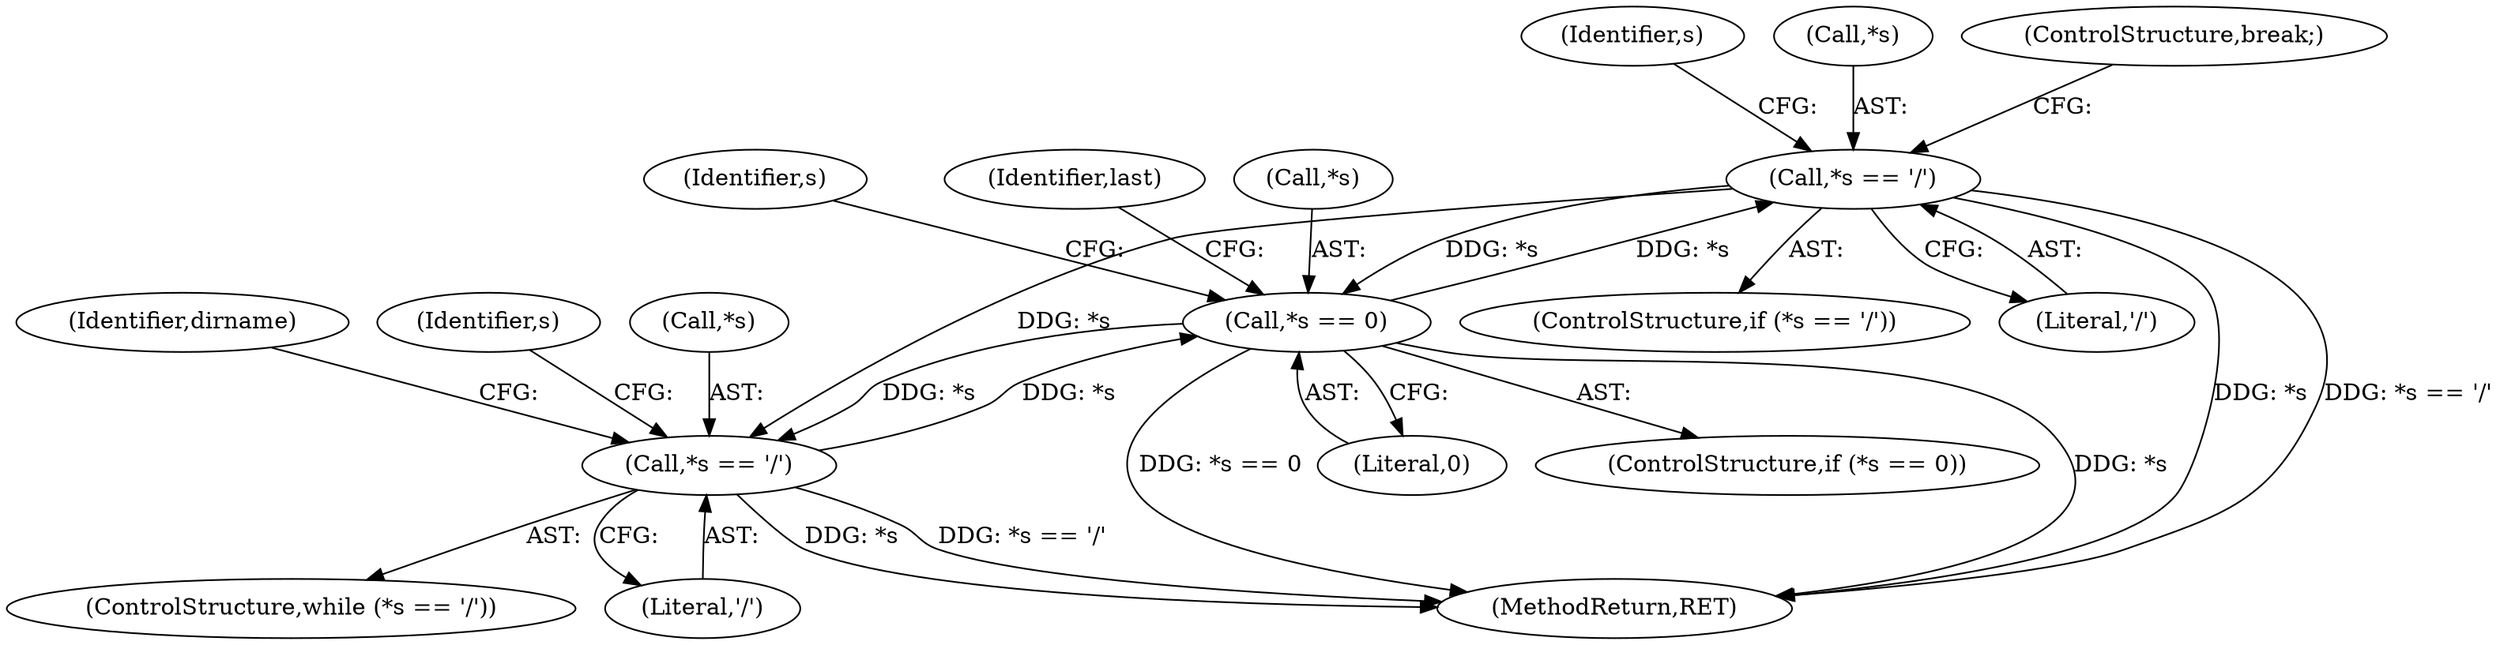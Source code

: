 digraph "0_libgsf_95a8351a75758cf10b3bf6abae0b6b461f90d9e5@pointer" {
"1000140" [label="(Call,*s == '/')"];
"1000124" [label="(Call,*s == 0)"];
"1000140" [label="(Call,*s == '/')"];
"1000155" [label="(Call,*s == '/')"];
"1000146" [label="(Identifier,s)"];
"1000124" [label="(Call,*s == 0)"];
"1000139" [label="(ControlStructure,if (*s == '/'))"];
"1000154" [label="(ControlStructure,while (*s == '/'))"];
"1000155" [label="(Call,*s == '/')"];
"1000131" [label="(Identifier,last)"];
"1000141" [label="(Call,*s)"];
"1000140" [label="(Call,*s == '/')"];
"1000196" [label="(MethodReturn,RET)"];
"1000127" [label="(Literal,0)"];
"1000125" [label="(Call,*s)"];
"1000158" [label="(Literal,'/')"];
"1000142" [label="(Identifier,s)"];
"1000156" [label="(Call,*s)"];
"1000164" [label="(Identifier,dirname)"];
"1000123" [label="(ControlStructure,if (*s == 0))"];
"1000160" [label="(Identifier,s)"];
"1000143" [label="(Literal,'/')"];
"1000144" [label="(ControlStructure,break;)"];
"1000140" -> "1000139"  [label="AST: "];
"1000140" -> "1000143"  [label="CFG: "];
"1000141" -> "1000140"  [label="AST: "];
"1000143" -> "1000140"  [label="AST: "];
"1000144" -> "1000140"  [label="CFG: "];
"1000146" -> "1000140"  [label="CFG: "];
"1000140" -> "1000196"  [label="DDG: *s"];
"1000140" -> "1000196"  [label="DDG: *s == '/'"];
"1000140" -> "1000124"  [label="DDG: *s"];
"1000124" -> "1000140"  [label="DDG: *s"];
"1000140" -> "1000155"  [label="DDG: *s"];
"1000124" -> "1000123"  [label="AST: "];
"1000124" -> "1000127"  [label="CFG: "];
"1000125" -> "1000124"  [label="AST: "];
"1000127" -> "1000124"  [label="AST: "];
"1000131" -> "1000124"  [label="CFG: "];
"1000142" -> "1000124"  [label="CFG: "];
"1000124" -> "1000196"  [label="DDG: *s"];
"1000124" -> "1000196"  [label="DDG: *s == 0"];
"1000155" -> "1000124"  [label="DDG: *s"];
"1000124" -> "1000155"  [label="DDG: *s"];
"1000155" -> "1000154"  [label="AST: "];
"1000155" -> "1000158"  [label="CFG: "];
"1000156" -> "1000155"  [label="AST: "];
"1000158" -> "1000155"  [label="AST: "];
"1000160" -> "1000155"  [label="CFG: "];
"1000164" -> "1000155"  [label="CFG: "];
"1000155" -> "1000196"  [label="DDG: *s"];
"1000155" -> "1000196"  [label="DDG: *s == '/'"];
}
